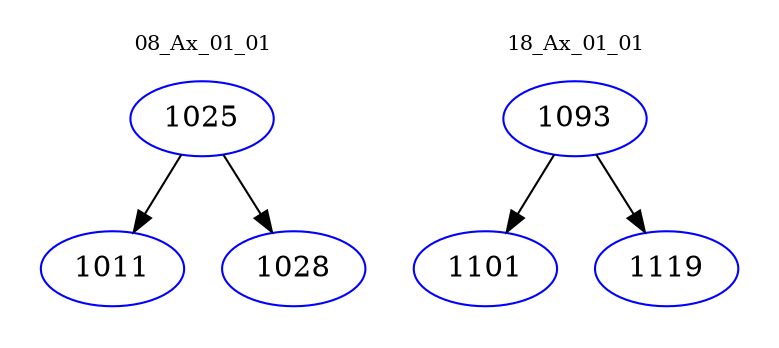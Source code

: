 digraph{
subgraph cluster_0 {
color = white
label = "08_Ax_01_01";
fontsize=10;
T0_1025 [label="1025", color="blue"]
T0_1025 -> T0_1011 [color="black"]
T0_1011 [label="1011", color="blue"]
T0_1025 -> T0_1028 [color="black"]
T0_1028 [label="1028", color="blue"]
}
subgraph cluster_1 {
color = white
label = "18_Ax_01_01";
fontsize=10;
T1_1093 [label="1093", color="blue"]
T1_1093 -> T1_1101 [color="black"]
T1_1101 [label="1101", color="blue"]
T1_1093 -> T1_1119 [color="black"]
T1_1119 [label="1119", color="blue"]
}
}
